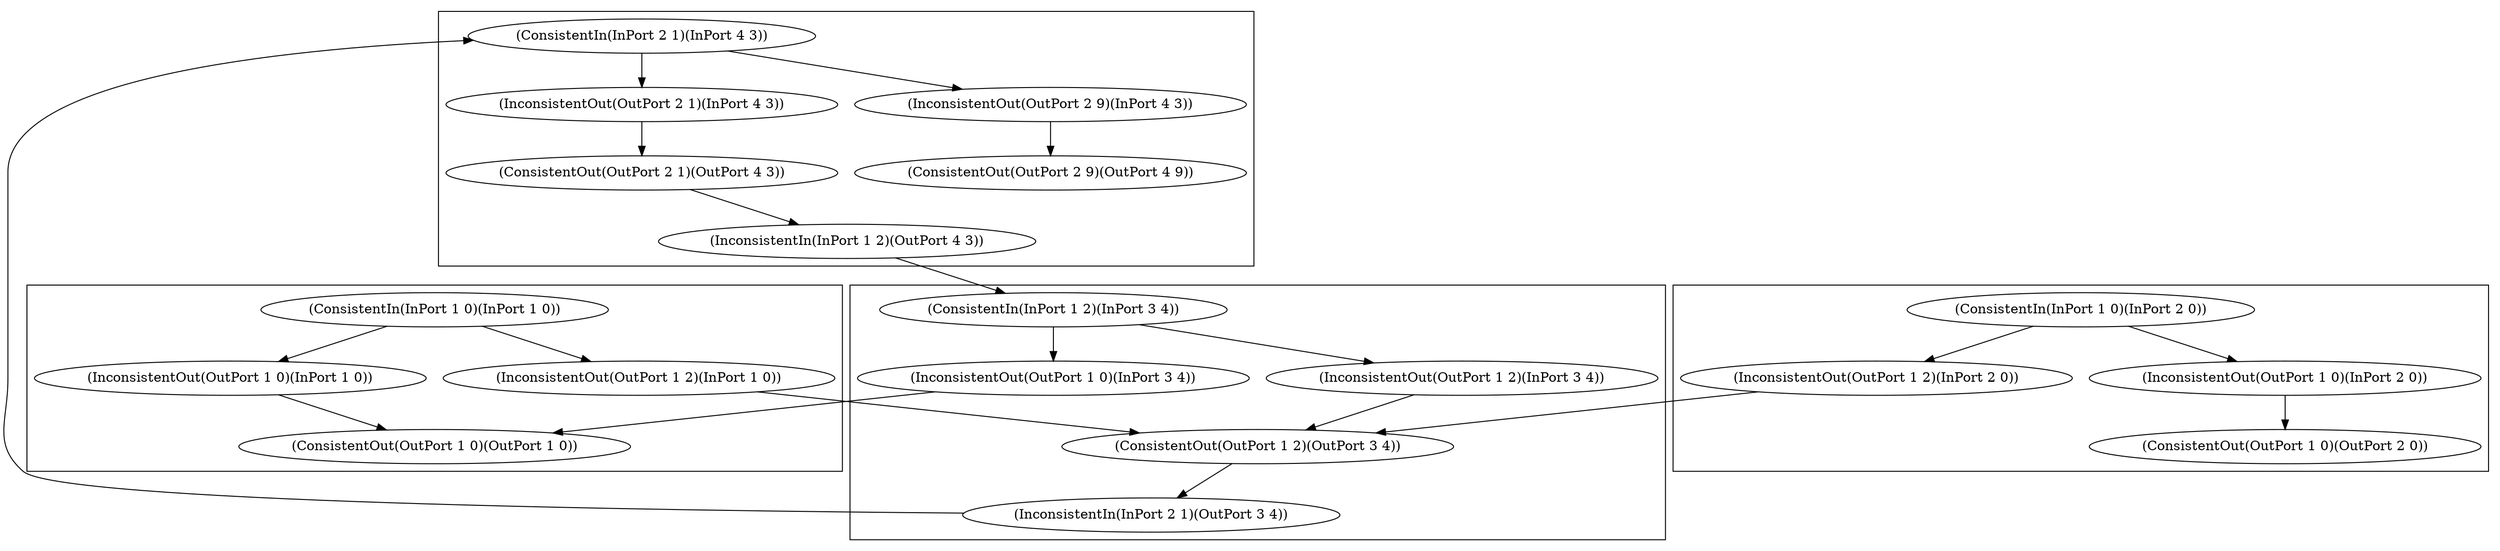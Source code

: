 digraph G {
  "(ConsistentIn(InPort 1 0)(InPort 1 0))";
  "(ConsistentIn(InPort 1 0)(InPort 2 0))";
  "(ConsistentIn(InPort 1 2)(InPort 3 4))";
  "(ConsistentIn(InPort 2 1)(InPort 4 3))";
  "(InconsistentOut(OutPort 1 0)(InPort 1 0))";
  "(InconsistentOut(OutPort 1 0)(InPort 2 0))";
  "(InconsistentOut(OutPort 1 0)(InPort 3 4))";
  "(InconsistentOut(OutPort 1 2)(InPort 1 0))";
  "(InconsistentOut(OutPort 1 2)(InPort 2 0))";
  "(InconsistentOut(OutPort 1 2)(InPort 3 4))";
  "(InconsistentOut(OutPort 2 1)(InPort 4 3))";
  "(InconsistentOut(OutPort 2 9)(InPort 4 3))";
  "(ConsistentOut(OutPort 1 0)(OutPort 1 0))";
  "(ConsistentOut(OutPort 1 0)(OutPort 2 0))";
  "(ConsistentOut(OutPort 1 2)(OutPort 3 4))";
  "(ConsistentOut(OutPort 2 1)(OutPort 4 3))";
  "(ConsistentOut(OutPort 2 9)(OutPort 4 9))";
  "(InconsistentIn(InPort 1 2)(OutPort 4 3))";
  "(InconsistentIn(InPort 2 1)(OutPort 3 4))";
  
  subgraph cluster_1 { "(ConsistentOut(OutPort 1 0)(OutPort 1 0))";"(InconsistentOut(OutPort 1 2)(InPort 1 0))";"(InconsistentOut(OutPort 1 0)(InPort 1 0))";"(ConsistentIn(InPort 1 0)(InPort 1 0))";
     };
  subgraph cluster_2 { "(ConsistentOut(OutPort 1 0)(OutPort 2 0))";"(InconsistentOut(OutPort 1 2)(InPort 2 0))";"(InconsistentOut(OutPort 1 0)(InPort 2 0))";"(ConsistentIn(InPort 1 0)(InPort 2 0))";
     };
  subgraph cluster_3 { "(InconsistentIn(InPort 2 1)(OutPort 3 4))";"(ConsistentOut(OutPort 1 2)(OutPort 3 4))";"(InconsistentOut(OutPort 1 2)(InPort 3 4))";"(InconsistentOut(OutPort 1 0)(InPort 3 4))";"(ConsistentIn(InPort 1 2)(InPort 3 4))";
     };
  subgraph cluster_4 { "(InconsistentIn(InPort 1 2)(OutPort 4 3))";"(ConsistentOut(OutPort 2 9)(OutPort 4 9))";"(ConsistentOut(OutPort 2 1)(OutPort 4 3))";"(InconsistentOut(OutPort 2 9)(InPort 4 3))";"(InconsistentOut(OutPort 2 1)(InPort 4 3))";"(ConsistentIn(InPort 2 1)(InPort 4 3))";
     };
  
  "(ConsistentIn(InPort 1 0)(InPort 1 0))" -> "(InconsistentOut(OutPort 1 0)(InPort 1 0))";
  "(ConsistentIn(InPort 1 0)(InPort 1 0))" -> "(InconsistentOut(OutPort 1 2)(InPort 1 0))";
  "(ConsistentIn(InPort 1 0)(InPort 2 0))" -> "(InconsistentOut(OutPort 1 0)(InPort 2 0))";
  "(ConsistentIn(InPort 1 0)(InPort 2 0))" -> "(InconsistentOut(OutPort 1 2)(InPort 2 0))";
  "(ConsistentIn(InPort 1 2)(InPort 3 4))" -> "(InconsistentOut(OutPort 1 0)(InPort 3 4))";
  "(ConsistentIn(InPort 1 2)(InPort 3 4))" -> "(InconsistentOut(OutPort 1 2)(InPort 3 4))";
  "(ConsistentIn(InPort 2 1)(InPort 4 3))" -> "(InconsistentOut(OutPort 2 1)(InPort 4 3))";
  "(ConsistentIn(InPort 2 1)(InPort 4 3))" -> "(InconsistentOut(OutPort 2 9)(InPort 4 3))";
  "(InconsistentOut(OutPort 1 0)(InPort 1 0))" -> "(ConsistentOut(OutPort 1 0)(OutPort 1 0))";
  "(InconsistentOut(OutPort 1 0)(InPort 2 0))" -> "(ConsistentOut(OutPort 1 0)(OutPort 2 0))";
  "(InconsistentOut(OutPort 1 0)(InPort 3 4))" -> "(ConsistentOut(OutPort 1 0)(OutPort 1 0))";
  "(InconsistentOut(OutPort 1 2)(InPort 1 0))" -> "(ConsistentOut(OutPort 1 2)(OutPort 3 4))";
  "(InconsistentOut(OutPort 1 2)(InPort 2 0))" -> "(ConsistentOut(OutPort 1 2)(OutPort 3 4))";
  "(InconsistentOut(OutPort 1 2)(InPort 3 4))" -> "(ConsistentOut(OutPort 1 2)(OutPort 3 4))";
  "(InconsistentOut(OutPort 2 1)(InPort 4 3))" -> "(ConsistentOut(OutPort 2 1)(OutPort 4 3))";
  "(InconsistentOut(OutPort 2 9)(InPort 4 3))" -> "(ConsistentOut(OutPort 2 9)(OutPort 4 9))";
  "(ConsistentOut(OutPort 1 2)(OutPort 3 4))" -> "(InconsistentIn(InPort 2 1)(OutPort 3 4))";
  "(ConsistentOut(OutPort 2 1)(OutPort 4 3))" -> "(InconsistentIn(InPort 1 2)(OutPort 4 3))";
  "(InconsistentIn(InPort 1 2)(OutPort 4 3))" -> "(ConsistentIn(InPort 1 2)(InPort 3 4))";
  "(InconsistentIn(InPort 2 1)(OutPort 3 4))" -> "(ConsistentIn(InPort 2 1)(InPort 4 3))";
  
  }